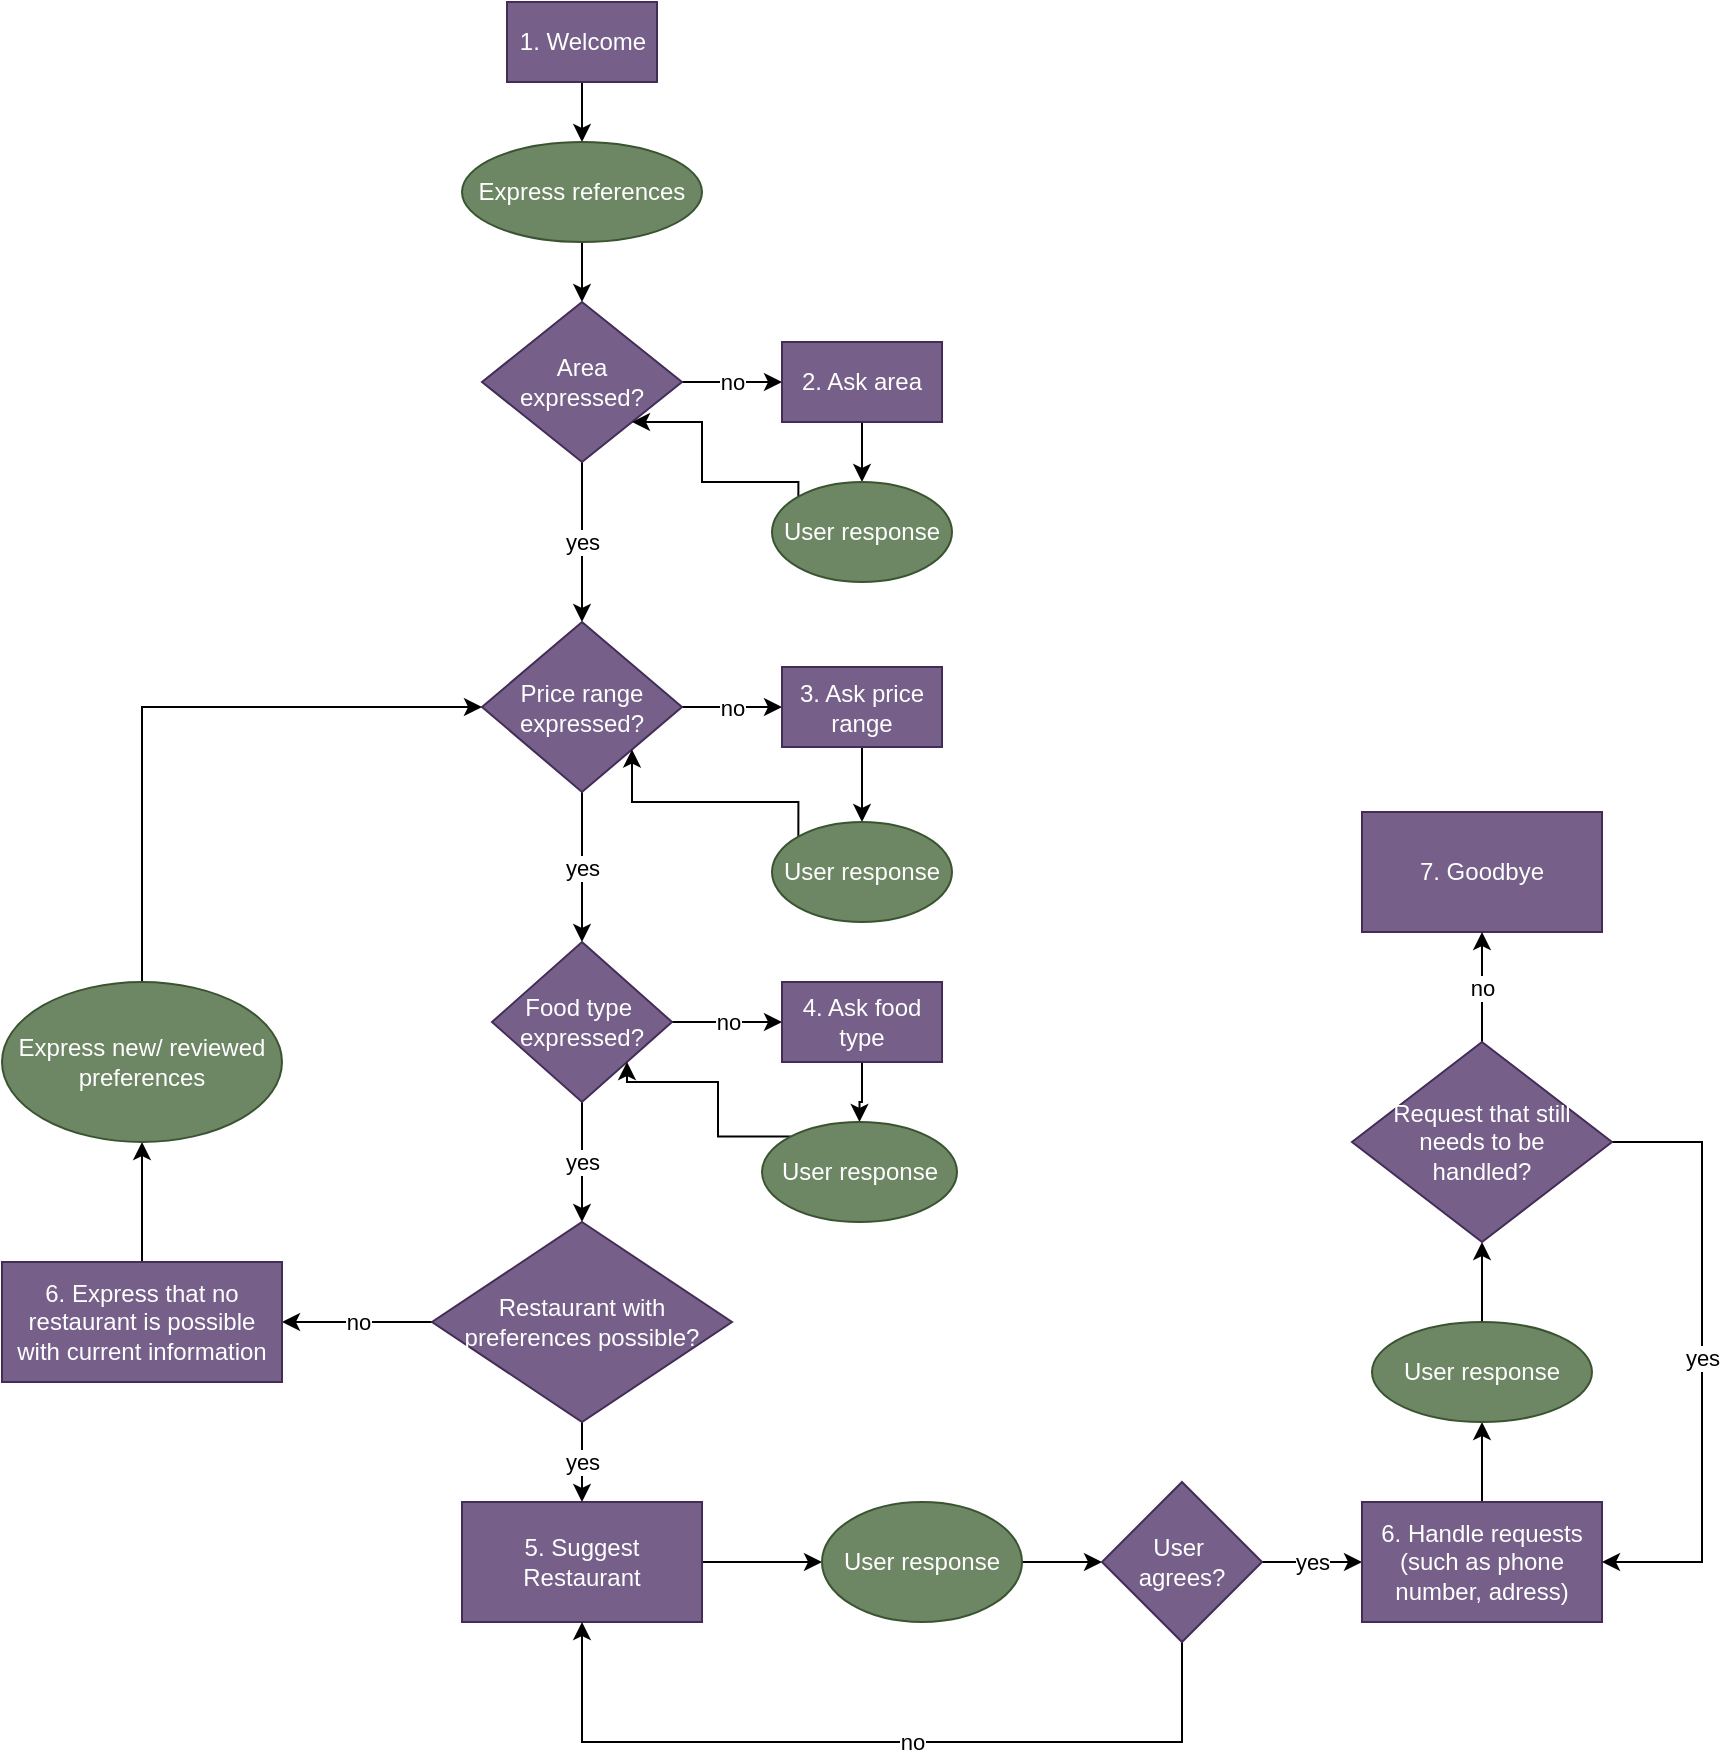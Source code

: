 <mxfile version="21.7.5" type="device">
  <diagram name="Page-1" id="b5NVP_9jVtskwhASZ5UH">
    <mxGraphModel dx="1972" dy="711" grid="1" gridSize="10" guides="1" tooltips="1" connect="1" arrows="1" fold="1" page="1" pageScale="1" pageWidth="850" pageHeight="1100" math="0" shadow="0">
      <root>
        <mxCell id="0" />
        <mxCell id="1" parent="0" />
        <mxCell id="9emtBQFoJuCTRoUykFiL-3" style="edgeStyle=orthogonalEdgeStyle;rounded=0;orthogonalLoop=1;jettySize=auto;html=1;" edge="1" parent="1" source="cFowtM8nGDFWOl0pQlT--1" target="9emtBQFoJuCTRoUykFiL-2">
          <mxGeometry relative="1" as="geometry" />
        </mxCell>
        <mxCell id="cFowtM8nGDFWOl0pQlT--1" value="1. Welcome" style="rounded=0;whiteSpace=wrap;html=1;fillColor=#76608a;strokeColor=#432D57;fontColor=#ffffff;" parent="1" vertex="1">
          <mxGeometry x="162.5" y="90" width="75" height="40" as="geometry" />
        </mxCell>
        <mxCell id="9emtBQFoJuCTRoUykFiL-29" style="edgeStyle=orthogonalEdgeStyle;rounded=0;orthogonalLoop=1;jettySize=auto;html=1;" edge="1" parent="1" source="9emtBQFoJuCTRoUykFiL-1" target="9emtBQFoJuCTRoUykFiL-28">
          <mxGeometry relative="1" as="geometry" />
        </mxCell>
        <mxCell id="9emtBQFoJuCTRoUykFiL-1" value="5. Suggest&lt;br&gt;Restaurant" style="rounded=0;whiteSpace=wrap;html=1;fillColor=#76608a;fontColor=#ffffff;strokeColor=#432D57;" vertex="1" parent="1">
          <mxGeometry x="140" y="840" width="120" height="60" as="geometry" />
        </mxCell>
        <mxCell id="9emtBQFoJuCTRoUykFiL-7" style="edgeStyle=orthogonalEdgeStyle;rounded=0;orthogonalLoop=1;jettySize=auto;html=1;entryX=0.5;entryY=0;entryDx=0;entryDy=0;" edge="1" parent="1" source="9emtBQFoJuCTRoUykFiL-2" target="9emtBQFoJuCTRoUykFiL-4">
          <mxGeometry relative="1" as="geometry" />
        </mxCell>
        <mxCell id="9emtBQFoJuCTRoUykFiL-2" value="Express references" style="ellipse;whiteSpace=wrap;html=1;fillColor=#6d8764;fontColor=#ffffff;strokeColor=#3A5431;" vertex="1" parent="1">
          <mxGeometry x="140" y="160" width="120" height="50" as="geometry" />
        </mxCell>
        <mxCell id="9emtBQFoJuCTRoUykFiL-8" value="no" style="edgeStyle=orthogonalEdgeStyle;rounded=0;orthogonalLoop=1;jettySize=auto;html=1;entryX=0;entryY=0.5;entryDx=0;entryDy=0;" edge="1" parent="1" source="9emtBQFoJuCTRoUykFiL-4" target="9emtBQFoJuCTRoUykFiL-9">
          <mxGeometry relative="1" as="geometry">
            <mxPoint x="290" y="290" as="targetPoint" />
          </mxGeometry>
        </mxCell>
        <mxCell id="9emtBQFoJuCTRoUykFiL-10" value="yes" style="edgeStyle=orthogonalEdgeStyle;rounded=0;orthogonalLoop=1;jettySize=auto;html=1;entryX=0.5;entryY=0;entryDx=0;entryDy=0;" edge="1" parent="1" source="9emtBQFoJuCTRoUykFiL-4" target="9emtBQFoJuCTRoUykFiL-5">
          <mxGeometry relative="1" as="geometry" />
        </mxCell>
        <mxCell id="9emtBQFoJuCTRoUykFiL-4" value="Area&lt;br&gt;expressed?" style="rhombus;whiteSpace=wrap;html=1;fillColor=#76608a;fontColor=#ffffff;strokeColor=#432D57;" vertex="1" parent="1">
          <mxGeometry x="150" y="240" width="100" height="80" as="geometry" />
        </mxCell>
        <mxCell id="9emtBQFoJuCTRoUykFiL-17" value="no" style="edgeStyle=orthogonalEdgeStyle;rounded=0;orthogonalLoop=1;jettySize=auto;html=1;" edge="1" parent="1" source="9emtBQFoJuCTRoUykFiL-5" target="9emtBQFoJuCTRoUykFiL-15">
          <mxGeometry relative="1" as="geometry" />
        </mxCell>
        <mxCell id="9emtBQFoJuCTRoUykFiL-18" value="yes" style="edgeStyle=orthogonalEdgeStyle;rounded=0;orthogonalLoop=1;jettySize=auto;html=1;" edge="1" parent="1" source="9emtBQFoJuCTRoUykFiL-5" target="9emtBQFoJuCTRoUykFiL-6">
          <mxGeometry relative="1" as="geometry" />
        </mxCell>
        <mxCell id="9emtBQFoJuCTRoUykFiL-5" value="Price range&lt;br&gt;expressed?" style="rhombus;whiteSpace=wrap;html=1;fillColor=#76608a;fontColor=#ffffff;strokeColor=#432D57;" vertex="1" parent="1">
          <mxGeometry x="150" y="400" width="100" height="85" as="geometry" />
        </mxCell>
        <mxCell id="9emtBQFoJuCTRoUykFiL-23" value="no" style="edgeStyle=orthogonalEdgeStyle;rounded=0;orthogonalLoop=1;jettySize=auto;html=1;" edge="1" parent="1" source="9emtBQFoJuCTRoUykFiL-6" target="9emtBQFoJuCTRoUykFiL-22">
          <mxGeometry relative="1" as="geometry" />
        </mxCell>
        <mxCell id="9emtBQFoJuCTRoUykFiL-27" value="yes" style="edgeStyle=orthogonalEdgeStyle;rounded=0;orthogonalLoop=1;jettySize=auto;html=1;entryX=0.5;entryY=0;entryDx=0;entryDy=0;" edge="1" parent="1" source="9emtBQFoJuCTRoUykFiL-6" target="9emtBQFoJuCTRoUykFiL-31">
          <mxGeometry relative="1" as="geometry">
            <mxPoint x="200" y="710" as="targetPoint" />
          </mxGeometry>
        </mxCell>
        <mxCell id="9emtBQFoJuCTRoUykFiL-6" value="Food type&amp;nbsp;&lt;br&gt;expressed?" style="rhombus;whiteSpace=wrap;html=1;fillColor=#76608a;fontColor=#ffffff;strokeColor=#432D57;" vertex="1" parent="1">
          <mxGeometry x="155" y="560" width="90" height="80" as="geometry" />
        </mxCell>
        <mxCell id="9emtBQFoJuCTRoUykFiL-12" style="edgeStyle=orthogonalEdgeStyle;rounded=0;orthogonalLoop=1;jettySize=auto;html=1;entryX=0.5;entryY=0;entryDx=0;entryDy=0;" edge="1" parent="1" source="9emtBQFoJuCTRoUykFiL-9" target="9emtBQFoJuCTRoUykFiL-11">
          <mxGeometry relative="1" as="geometry" />
        </mxCell>
        <mxCell id="9emtBQFoJuCTRoUykFiL-9" value="2. Ask area" style="rounded=0;whiteSpace=wrap;html=1;fillColor=#76608a;fontColor=#ffffff;strokeColor=#432D57;" vertex="1" parent="1">
          <mxGeometry x="300" y="260" width="80" height="40" as="geometry" />
        </mxCell>
        <mxCell id="9emtBQFoJuCTRoUykFiL-14" style="edgeStyle=orthogonalEdgeStyle;rounded=0;orthogonalLoop=1;jettySize=auto;html=1;exitX=0;exitY=0;exitDx=0;exitDy=0;entryX=1;entryY=1;entryDx=0;entryDy=0;" edge="1" parent="1" source="9emtBQFoJuCTRoUykFiL-11" target="9emtBQFoJuCTRoUykFiL-4">
          <mxGeometry relative="1" as="geometry">
            <Array as="points">
              <mxPoint x="304" y="330" />
              <mxPoint x="260" y="330" />
              <mxPoint x="260" y="310" />
            </Array>
          </mxGeometry>
        </mxCell>
        <mxCell id="9emtBQFoJuCTRoUykFiL-11" value="User response" style="ellipse;whiteSpace=wrap;html=1;fillColor=#6d8764;fontColor=#ffffff;strokeColor=#3A5431;" vertex="1" parent="1">
          <mxGeometry x="295" y="330" width="90" height="50" as="geometry" />
        </mxCell>
        <mxCell id="9emtBQFoJuCTRoUykFiL-20" value="" style="edgeStyle=orthogonalEdgeStyle;rounded=0;orthogonalLoop=1;jettySize=auto;html=1;" edge="1" parent="1" source="9emtBQFoJuCTRoUykFiL-15" target="9emtBQFoJuCTRoUykFiL-19">
          <mxGeometry relative="1" as="geometry" />
        </mxCell>
        <mxCell id="9emtBQFoJuCTRoUykFiL-15" value="3. Ask price range" style="rounded=0;whiteSpace=wrap;html=1;fillColor=#76608a;fontColor=#ffffff;strokeColor=#432D57;" vertex="1" parent="1">
          <mxGeometry x="300" y="422.5" width="80" height="40" as="geometry" />
        </mxCell>
        <mxCell id="9emtBQFoJuCTRoUykFiL-21" style="edgeStyle=orthogonalEdgeStyle;rounded=0;orthogonalLoop=1;jettySize=auto;html=1;exitX=0;exitY=0;exitDx=0;exitDy=0;entryX=1;entryY=1;entryDx=0;entryDy=0;" edge="1" parent="1" source="9emtBQFoJuCTRoUykFiL-19" target="9emtBQFoJuCTRoUykFiL-5">
          <mxGeometry relative="1" as="geometry">
            <Array as="points">
              <mxPoint x="308" y="490" />
              <mxPoint x="225" y="490" />
            </Array>
          </mxGeometry>
        </mxCell>
        <mxCell id="9emtBQFoJuCTRoUykFiL-19" value="User response" style="ellipse;whiteSpace=wrap;html=1;fillColor=#6d8764;fontColor=#ffffff;strokeColor=#3A5431;" vertex="1" parent="1">
          <mxGeometry x="295" y="500" width="90" height="50" as="geometry" />
        </mxCell>
        <mxCell id="9emtBQFoJuCTRoUykFiL-25" value="" style="edgeStyle=orthogonalEdgeStyle;rounded=0;orthogonalLoop=1;jettySize=auto;html=1;" edge="1" parent="1" source="9emtBQFoJuCTRoUykFiL-22" target="9emtBQFoJuCTRoUykFiL-24">
          <mxGeometry relative="1" as="geometry" />
        </mxCell>
        <mxCell id="9emtBQFoJuCTRoUykFiL-22" value="4. Ask food type" style="rounded=0;whiteSpace=wrap;html=1;fillColor=#76608a;fontColor=#ffffff;strokeColor=#432D57;" vertex="1" parent="1">
          <mxGeometry x="300" y="580" width="80" height="40" as="geometry" />
        </mxCell>
        <mxCell id="9emtBQFoJuCTRoUykFiL-26" style="edgeStyle=orthogonalEdgeStyle;rounded=0;orthogonalLoop=1;jettySize=auto;html=1;exitX=0;exitY=0;exitDx=0;exitDy=0;entryX=1;entryY=1;entryDx=0;entryDy=0;" edge="1" parent="1" source="9emtBQFoJuCTRoUykFiL-24" target="9emtBQFoJuCTRoUykFiL-6">
          <mxGeometry relative="1" as="geometry">
            <Array as="points">
              <mxPoint x="268" y="657" />
              <mxPoint x="268" y="630" />
              <mxPoint x="222" y="630" />
            </Array>
          </mxGeometry>
        </mxCell>
        <mxCell id="9emtBQFoJuCTRoUykFiL-24" value="User response" style="ellipse;whiteSpace=wrap;html=1;fillColor=#6d8764;fontColor=#ffffff;strokeColor=#3A5431;" vertex="1" parent="1">
          <mxGeometry x="290" y="650" width="97.5" height="50" as="geometry" />
        </mxCell>
        <mxCell id="9emtBQFoJuCTRoUykFiL-35" value="" style="edgeStyle=orthogonalEdgeStyle;rounded=0;orthogonalLoop=1;jettySize=auto;html=1;" edge="1" parent="1" source="9emtBQFoJuCTRoUykFiL-28" target="9emtBQFoJuCTRoUykFiL-34">
          <mxGeometry relative="1" as="geometry" />
        </mxCell>
        <mxCell id="9emtBQFoJuCTRoUykFiL-28" value="User response" style="ellipse;whiteSpace=wrap;html=1;fillColor=#6d8764;fontColor=#ffffff;strokeColor=#3A5431;" vertex="1" parent="1">
          <mxGeometry x="320" y="840" width="100" height="60" as="geometry" />
        </mxCell>
        <mxCell id="9emtBQFoJuCTRoUykFiL-32" value="yes" style="edgeStyle=orthogonalEdgeStyle;rounded=0;orthogonalLoop=1;jettySize=auto;html=1;" edge="1" parent="1" source="9emtBQFoJuCTRoUykFiL-31" target="9emtBQFoJuCTRoUykFiL-1">
          <mxGeometry relative="1" as="geometry" />
        </mxCell>
        <mxCell id="9emtBQFoJuCTRoUykFiL-33" value="no" style="edgeStyle=orthogonalEdgeStyle;rounded=0;orthogonalLoop=1;jettySize=auto;html=1;entryX=1;entryY=0.5;entryDx=0;entryDy=0;" edge="1" parent="1" source="9emtBQFoJuCTRoUykFiL-31" target="9emtBQFoJuCTRoUykFiL-40">
          <mxGeometry relative="1" as="geometry">
            <mxPoint x="50" y="750" as="targetPoint" />
          </mxGeometry>
        </mxCell>
        <mxCell id="9emtBQFoJuCTRoUykFiL-31" value="Restaurant with preferences possible?" style="rhombus;whiteSpace=wrap;html=1;fillColor=#76608a;fontColor=#ffffff;strokeColor=#432D57;" vertex="1" parent="1">
          <mxGeometry x="125" y="700" width="150" height="100" as="geometry" />
        </mxCell>
        <mxCell id="9emtBQFoJuCTRoUykFiL-36" value="no" style="edgeStyle=orthogonalEdgeStyle;rounded=0;orthogonalLoop=1;jettySize=auto;html=1;entryX=0.5;entryY=1;entryDx=0;entryDy=0;" edge="1" parent="1" target="9emtBQFoJuCTRoUykFiL-1">
          <mxGeometry relative="1" as="geometry">
            <mxPoint x="200" y="960" as="targetPoint" />
            <mxPoint x="500" y="870" as="sourcePoint" />
            <Array as="points">
              <mxPoint x="500" y="960" />
              <mxPoint x="200" y="960" />
            </Array>
          </mxGeometry>
        </mxCell>
        <mxCell id="9emtBQFoJuCTRoUykFiL-39" value="yes" style="edgeStyle=orthogonalEdgeStyle;rounded=0;orthogonalLoop=1;jettySize=auto;html=1;entryX=0;entryY=0.5;entryDx=0;entryDy=0;" edge="1" parent="1" source="9emtBQFoJuCTRoUykFiL-34" target="9emtBQFoJuCTRoUykFiL-46">
          <mxGeometry relative="1" as="geometry">
            <mxPoint x="590" y="870" as="targetPoint" />
          </mxGeometry>
        </mxCell>
        <mxCell id="9emtBQFoJuCTRoUykFiL-34" value="User&amp;nbsp;&lt;br&gt;agrees?" style="rhombus;whiteSpace=wrap;html=1;fillColor=#76608a;fontColor=#ffffff;strokeColor=#432D57;" vertex="1" parent="1">
          <mxGeometry x="460" y="830" width="80" height="80" as="geometry" />
        </mxCell>
        <mxCell id="9emtBQFoJuCTRoUykFiL-42" value="" style="edgeStyle=orthogonalEdgeStyle;rounded=0;orthogonalLoop=1;jettySize=auto;html=1;" edge="1" parent="1" source="9emtBQFoJuCTRoUykFiL-40" target="9emtBQFoJuCTRoUykFiL-41">
          <mxGeometry relative="1" as="geometry" />
        </mxCell>
        <mxCell id="9emtBQFoJuCTRoUykFiL-40" value="6. Express that no restaurant is possible with current information" style="rounded=0;whiteSpace=wrap;html=1;fillColor=#76608a;fontColor=#ffffff;strokeColor=#432D57;" vertex="1" parent="1">
          <mxGeometry x="-90" y="720" width="140" height="60" as="geometry" />
        </mxCell>
        <mxCell id="9emtBQFoJuCTRoUykFiL-43" style="edgeStyle=orthogonalEdgeStyle;rounded=0;orthogonalLoop=1;jettySize=auto;html=1;exitX=0.5;exitY=0;exitDx=0;exitDy=0;entryX=0;entryY=0.5;entryDx=0;entryDy=0;" edge="1" parent="1" source="9emtBQFoJuCTRoUykFiL-41" target="9emtBQFoJuCTRoUykFiL-5">
          <mxGeometry relative="1" as="geometry">
            <mxPoint x="-20" y="500" as="targetPoint" />
          </mxGeometry>
        </mxCell>
        <mxCell id="9emtBQFoJuCTRoUykFiL-41" value="Express new/ reviewed preferences" style="ellipse;whiteSpace=wrap;html=1;fillColor=#6d8764;fontColor=#ffffff;strokeColor=#3A5431;" vertex="1" parent="1">
          <mxGeometry x="-90" y="580" width="140" height="80" as="geometry" />
        </mxCell>
        <mxCell id="9emtBQFoJuCTRoUykFiL-44" value="7. Goodbye" style="rounded=0;whiteSpace=wrap;html=1;fillColor=#76608a;fontColor=#ffffff;strokeColor=#432D57;" vertex="1" parent="1">
          <mxGeometry x="590" y="495" width="120" height="60" as="geometry" />
        </mxCell>
        <mxCell id="9emtBQFoJuCTRoUykFiL-49" value="" style="edgeStyle=orthogonalEdgeStyle;rounded=0;orthogonalLoop=1;jettySize=auto;html=1;" edge="1" parent="1" source="9emtBQFoJuCTRoUykFiL-46" target="9emtBQFoJuCTRoUykFiL-48">
          <mxGeometry relative="1" as="geometry" />
        </mxCell>
        <mxCell id="9emtBQFoJuCTRoUykFiL-46" value="6. Handle requests (such as phone number, adress)" style="rounded=0;whiteSpace=wrap;html=1;fillColor=#76608a;fontColor=#ffffff;strokeColor=#432D57;" vertex="1" parent="1">
          <mxGeometry x="590" y="840" width="120" height="60" as="geometry" />
        </mxCell>
        <mxCell id="9emtBQFoJuCTRoUykFiL-51" value="" style="edgeStyle=orthogonalEdgeStyle;rounded=0;orthogonalLoop=1;jettySize=auto;html=1;" edge="1" parent="1" source="9emtBQFoJuCTRoUykFiL-48" target="9emtBQFoJuCTRoUykFiL-50">
          <mxGeometry relative="1" as="geometry" />
        </mxCell>
        <mxCell id="9emtBQFoJuCTRoUykFiL-48" value="User response" style="ellipse;whiteSpace=wrap;html=1;fillColor=#6d8764;fontColor=#ffffff;strokeColor=#3A5431;" vertex="1" parent="1">
          <mxGeometry x="595" y="750" width="110" height="50" as="geometry" />
        </mxCell>
        <mxCell id="9emtBQFoJuCTRoUykFiL-52" value="no" style="edgeStyle=orthogonalEdgeStyle;rounded=0;orthogonalLoop=1;jettySize=auto;html=1;" edge="1" parent="1" source="9emtBQFoJuCTRoUykFiL-50" target="9emtBQFoJuCTRoUykFiL-44">
          <mxGeometry relative="1" as="geometry" />
        </mxCell>
        <mxCell id="9emtBQFoJuCTRoUykFiL-53" value="yes" style="edgeStyle=orthogonalEdgeStyle;rounded=0;orthogonalLoop=1;jettySize=auto;html=1;exitX=1;exitY=0.5;exitDx=0;exitDy=0;entryX=1;entryY=0.5;entryDx=0;entryDy=0;" edge="1" parent="1" source="9emtBQFoJuCTRoUykFiL-50" target="9emtBQFoJuCTRoUykFiL-46">
          <mxGeometry relative="1" as="geometry">
            <Array as="points">
              <mxPoint x="760" y="660" />
              <mxPoint x="760" y="870" />
            </Array>
          </mxGeometry>
        </mxCell>
        <mxCell id="9emtBQFoJuCTRoUykFiL-50" value="Request that still &lt;br&gt;needs to be &lt;br&gt;handled?" style="rhombus;whiteSpace=wrap;html=1;fillColor=#76608a;fontColor=#ffffff;strokeColor=#432D57;" vertex="1" parent="1">
          <mxGeometry x="585" y="610" width="130" height="100" as="geometry" />
        </mxCell>
      </root>
    </mxGraphModel>
  </diagram>
</mxfile>
